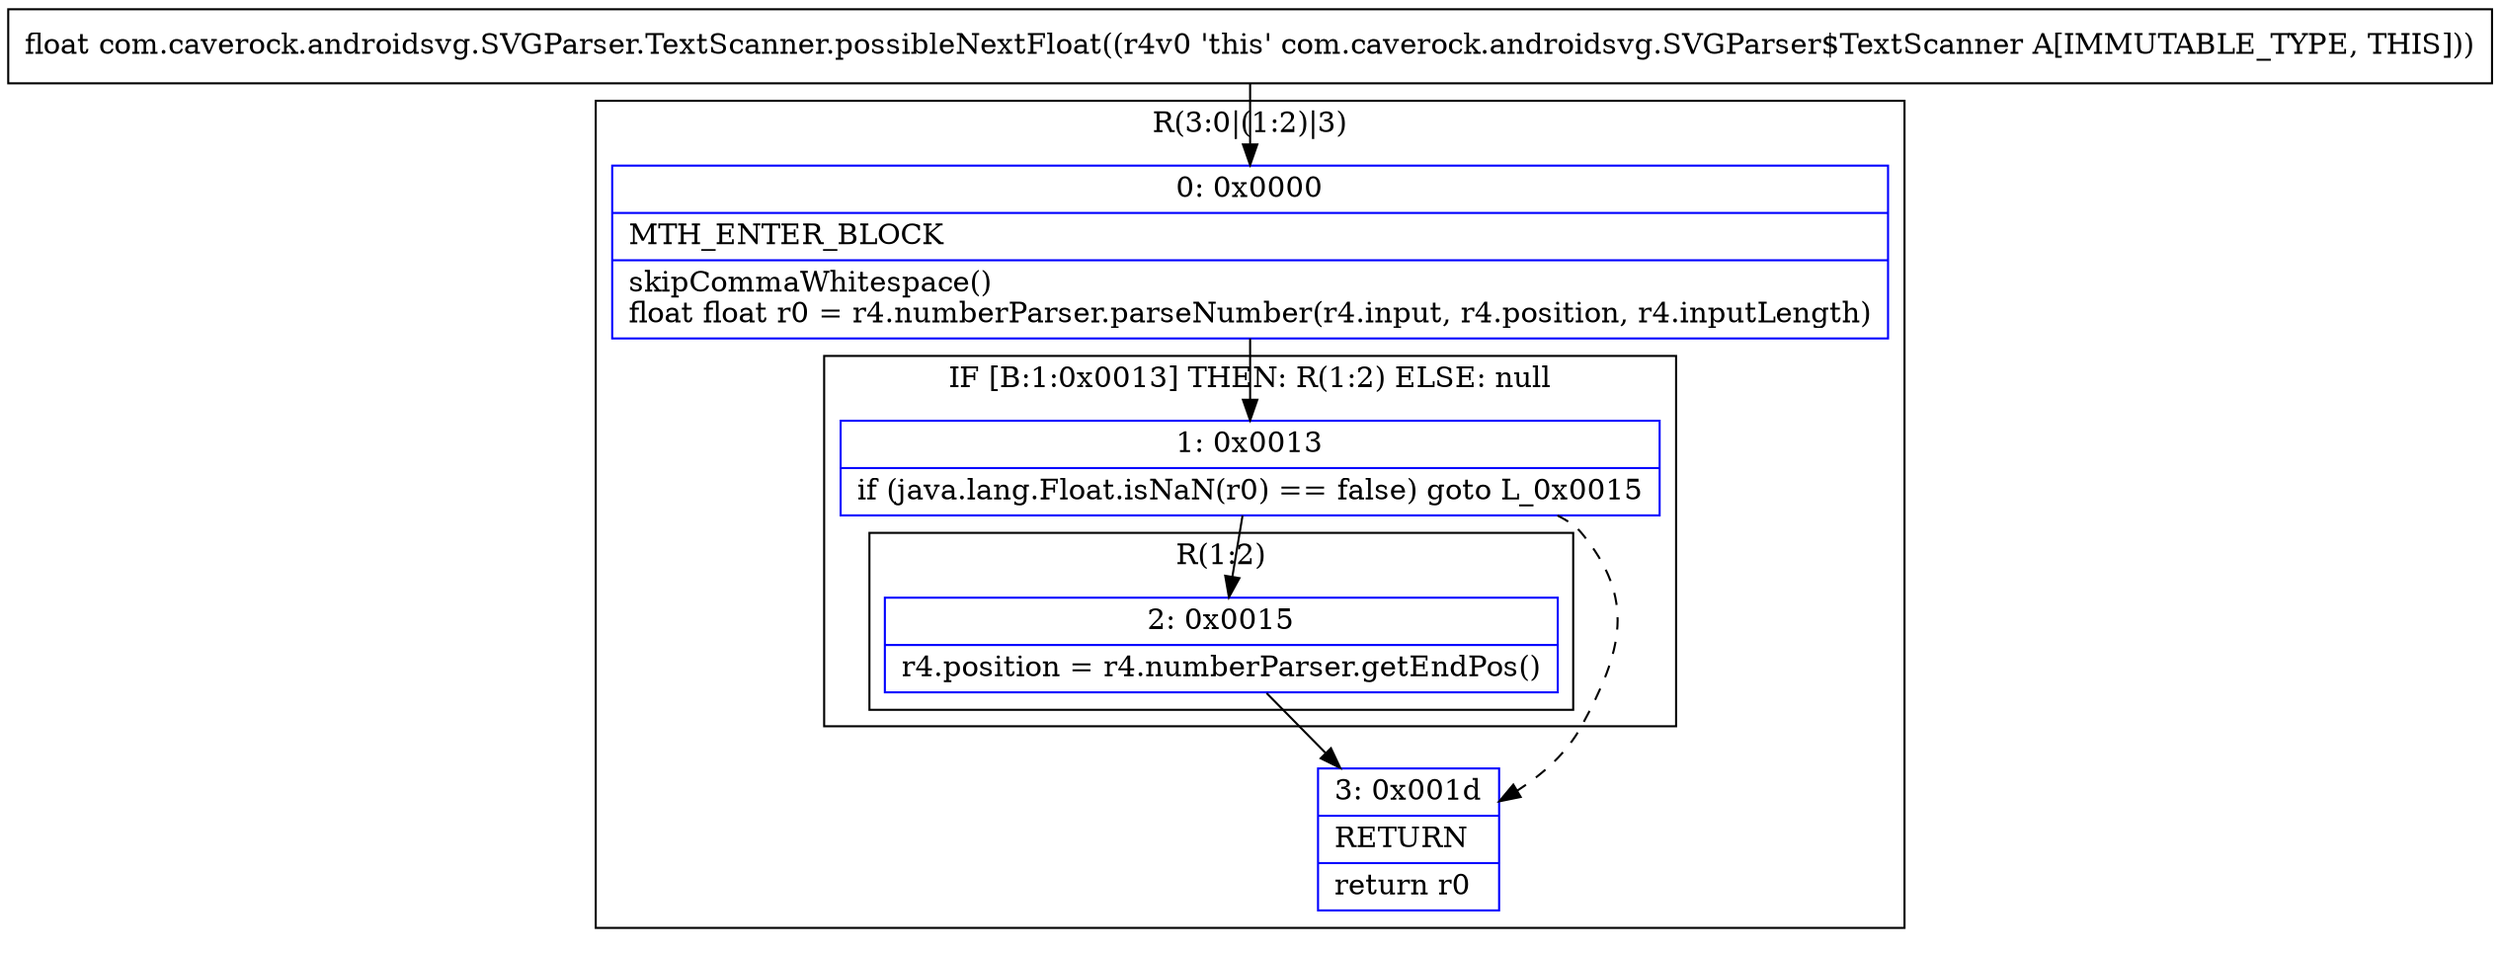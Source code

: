 digraph "CFG forcom.caverock.androidsvg.SVGParser.TextScanner.possibleNextFloat()F" {
subgraph cluster_Region_218161312 {
label = "R(3:0|(1:2)|3)";
node [shape=record,color=blue];
Node_0 [shape=record,label="{0\:\ 0x0000|MTH_ENTER_BLOCK\l|skipCommaWhitespace()\lfloat float r0 = r4.numberParser.parseNumber(r4.input, r4.position, r4.inputLength)\l}"];
subgraph cluster_IfRegion_1753195093 {
label = "IF [B:1:0x0013] THEN: R(1:2) ELSE: null";
node [shape=record,color=blue];
Node_1 [shape=record,label="{1\:\ 0x0013|if (java.lang.Float.isNaN(r0) == false) goto L_0x0015\l}"];
subgraph cluster_Region_492173084 {
label = "R(1:2)";
node [shape=record,color=blue];
Node_2 [shape=record,label="{2\:\ 0x0015|r4.position = r4.numberParser.getEndPos()\l}"];
}
}
Node_3 [shape=record,label="{3\:\ 0x001d|RETURN\l|return r0\l}"];
}
MethodNode[shape=record,label="{float com.caverock.androidsvg.SVGParser.TextScanner.possibleNextFloat((r4v0 'this' com.caverock.androidsvg.SVGParser$TextScanner A[IMMUTABLE_TYPE, THIS])) }"];
MethodNode -> Node_0;
Node_0 -> Node_1;
Node_1 -> Node_2;
Node_1 -> Node_3[style=dashed];
Node_2 -> Node_3;
}

